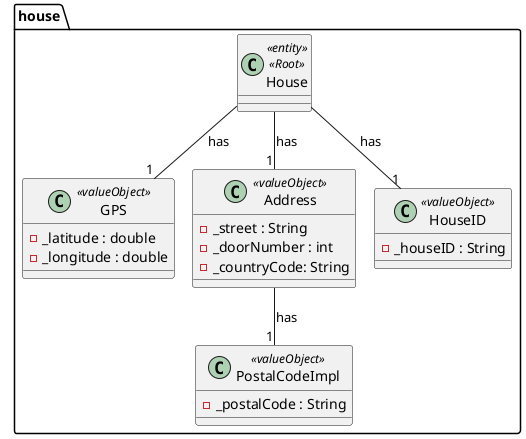 @startuml
'https://plantuml.com/class-diagram
!pragma layout smetana

package house {

    class House <<entity>> <<Root>> {
    }

    class GPS <<valueObject>> {
    - _latitude : double
    - _longitude : double
    }

    class Address <<valueObject>> {
    - _street : String
    - _doorNumber : int
    - _countryCode: String
    }

    class PostalCodeImpl <<valueObject>> {
    - _postalCode : String
    }


    class HouseID <<valueObject>> {
    - _houseID : String
    }
}

House  -- "1" HouseID : has
House  -- "1" GPS : has
House  -- "1" Address : has
Address  -- "1" PostalCodeImpl : has

@enduml